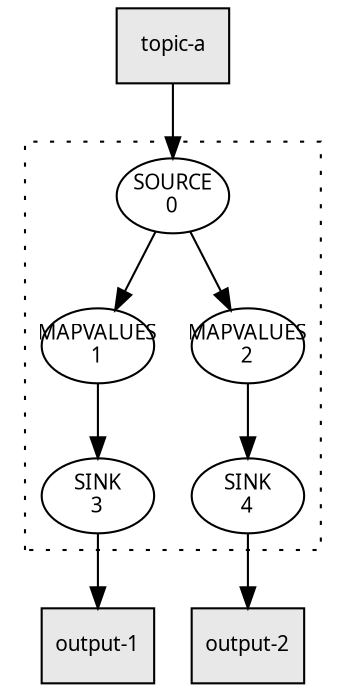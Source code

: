 digraph g_fan_out {
  pack="true"
  packmode="clust"
  graph [fontname = "sans-serif", fontsize=10];
  node [fontname = "sans-serif", fontsize=10];
  edge [fontname = "sans-serif", fontsize=10];
  output_1 [shape=box, fixedsize=true, label="output-1", xlabel="", style=filled, fillcolor="#e8e8e8"];
  output_2 [shape=box, fixedsize=true, label="output-2", xlabel="", style=filled, fillcolor="#e8e8e8"];
  topic_a [shape=box, fixedsize=true, label="topic-a", xlabel="", style=filled, fillcolor="#e8e8e8"];
  KSTREAM_SINK_0000000003 -> output_1;
  KSTREAM_SINK_0000000004 -> output_2;
  topic_a -> KSTREAM_SOURCE_0000000000;
  subgraph cluster_0 {
    style=dotted;
    KSTREAM_MAPVALUES_0000000001 -> KSTREAM_SINK_0000000003;
    KSTREAM_MAPVALUES_0000000002 -> KSTREAM_SINK_0000000004;
    KSTREAM_SOURCE_0000000000 -> KSTREAM_MAPVALUES_0000000001;
    KSTREAM_SOURCE_0000000000 -> KSTREAM_MAPVALUES_0000000002;
    KSTREAM_SOURCE_0000000000 [shape=ellipse, fixedsize=true, label="SOURCE\n0", xlabel=""];
    KSTREAM_MAPVALUES_0000000001 [shape=ellipse, fixedsize=true, label="MAPVALUES\n1", xlabel=""];
    KSTREAM_MAPVALUES_0000000002 [shape=ellipse, fixedsize=true, label="MAPVALUES\n2", xlabel=""];
    KSTREAM_SINK_0000000003 [shape=ellipse, fixedsize=true, label="SINK\n3", xlabel=""];
    KSTREAM_SINK_0000000004 [shape=ellipse, fixedsize=true, label="SINK\n4", xlabel=""];
  }
}